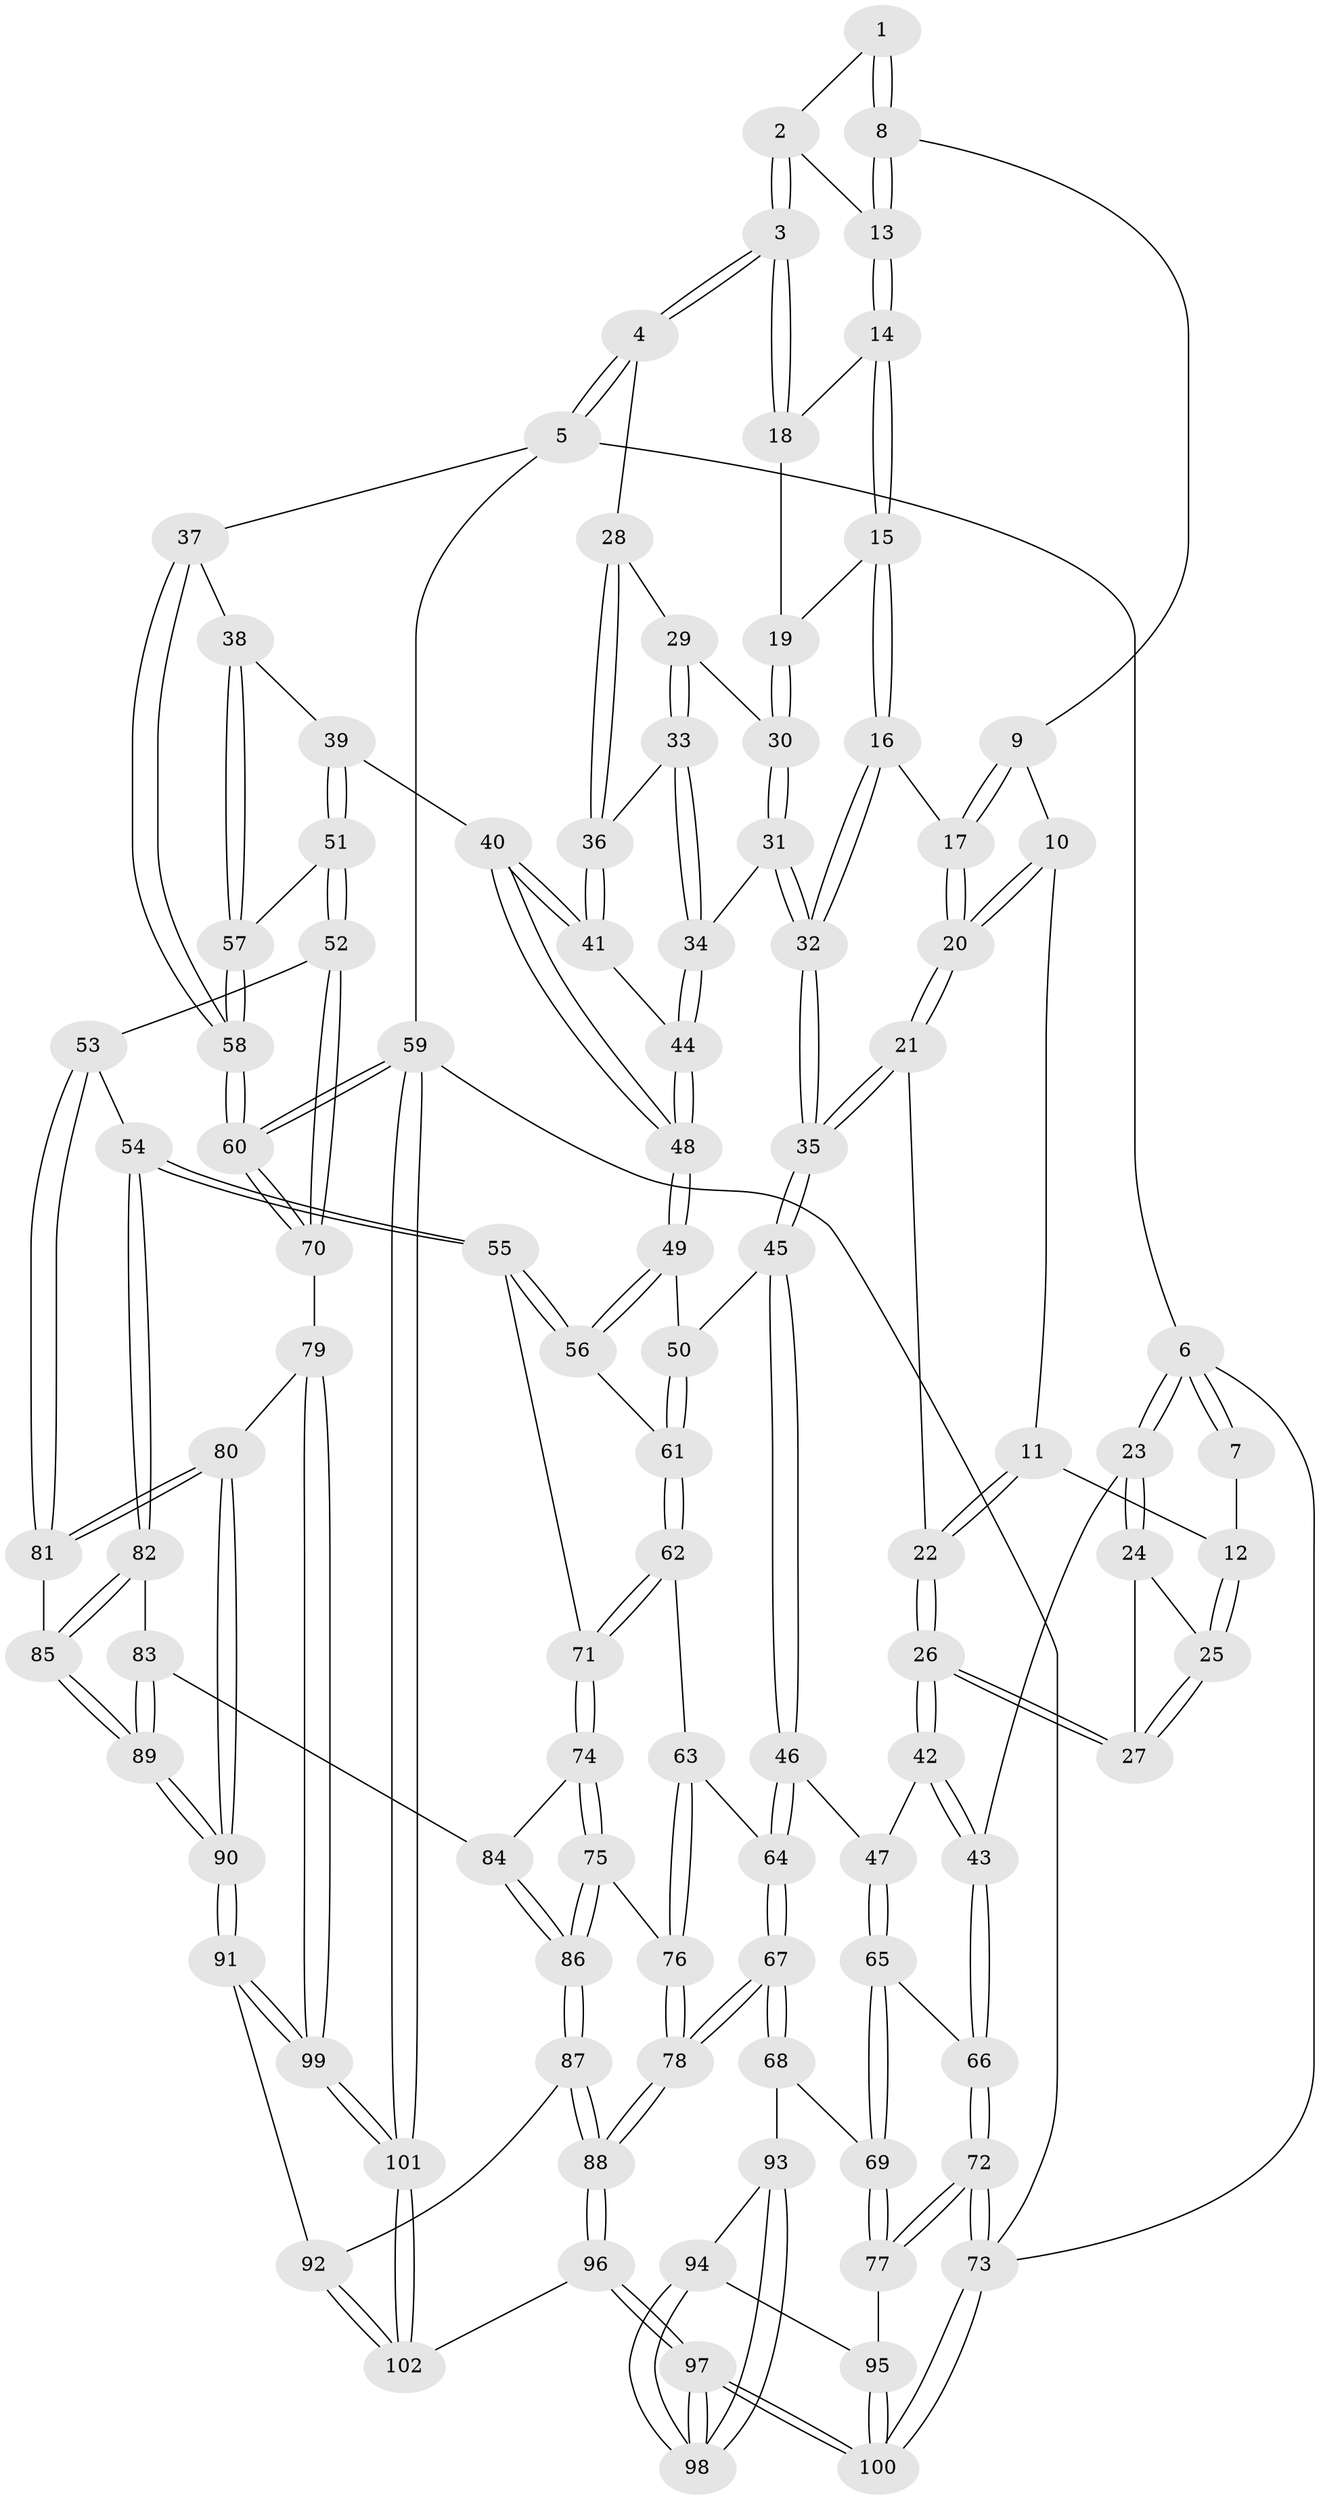 // Generated by graph-tools (version 1.1) at 2025/38/02/21/25 10:38:58]
// undirected, 102 vertices, 252 edges
graph export_dot {
graph [start="1"]
  node [color=gray90,style=filled];
  1 [pos="+0.3780107794111896+0"];
  2 [pos="+0.7205757676659376+0"];
  3 [pos="+1+0"];
  4 [pos="+1+0"];
  5 [pos="+1+0"];
  6 [pos="+0+0"];
  7 [pos="+0.21171392263060287+0"];
  8 [pos="+0.3988464312896949+0"];
  9 [pos="+0.39477845899371544+0.016025604353297498"];
  10 [pos="+0.3105296606090588+0.1589148288713419"];
  11 [pos="+0.21413207510744137+0.14481986058441046"];
  12 [pos="+0.1728530576707807+0.1255889214712266"];
  13 [pos="+0.5325438086322387+0.08109034115808988"];
  14 [pos="+0.5339691332527317+0.15603253536627998"];
  15 [pos="+0.5229756634273236+0.1873189654005111"];
  16 [pos="+0.5091790805627259+0.1932648304184871"];
  17 [pos="+0.49659558319059927+0.19072273428469866"];
  18 [pos="+0.67704693486863+0.06140063650414633"];
  19 [pos="+0.5919941092946411+0.21267029942205054"];
  20 [pos="+0.3588657897886574+0.21025295029875024"];
  21 [pos="+0.3421188260503559+0.3295789634341416"];
  22 [pos="+0.23924999246607845+0.3355018302110935"];
  23 [pos="+0+0.19203062557281617"];
  24 [pos="+0+0.1708638383962002"];
  25 [pos="+0.13135665300850038+0.14786936343155696"];
  26 [pos="+0.16326546995444882+0.37825191489029175"];
  27 [pos="+0.15372231475999978+0.3321730178679763"];
  28 [pos="+0.8020177136451448+0.1754743713806936"];
  29 [pos="+0.6396645334344121+0.2210454556474761"];
  30 [pos="+0.6107353609531555+0.22199974252597443"];
  31 [pos="+0.602712027522854+0.3644179138803449"];
  32 [pos="+0.49341041308517164+0.38275051494442897"];
  33 [pos="+0.6838703891187686+0.3514874789868649"];
  34 [pos="+0.6418952953613634+0.3790213884070506"];
  35 [pos="+0.4310805090045392+0.44331004734931484"];
  36 [pos="+0.7666305866989681+0.32619476928787605"];
  37 [pos="+1+0.07168728681546947"];
  38 [pos="+1+0.12477704472435344"];
  39 [pos="+0.8529372918757608+0.4411149696749042"];
  40 [pos="+0.827255605558751+0.42351653023569485"];
  41 [pos="+0.7951656737386437+0.37780152350123425"];
  42 [pos="+0.1495288440090078+0.3992127855991378"];
  43 [pos="+0+0.386766642635956"];
  44 [pos="+0.6611235323430354+0.4464445522446022"];
  45 [pos="+0.43032020329398624+0.45037567603509604"];
  46 [pos="+0.40920166576146977+0.4784985524408176"];
  47 [pos="+0.20995123593437398+0.5201686469396939"];
  48 [pos="+0.6666110713227106+0.48272419199833627"];
  49 [pos="+0.6618097551477721+0.4992163370309595"];
  50 [pos="+0.5372885123770405+0.5078784037805419"];
  51 [pos="+0.8682162773249558+0.5288734816100591"];
  52 [pos="+0.8446787655600947+0.5953255752428744"];
  53 [pos="+0.7920368426419727+0.6280715535732645"];
  54 [pos="+0.7582813446064229+0.6351215694578567"];
  55 [pos="+0.7578767854100972+0.6350710081120041"];
  56 [pos="+0.6753193693308419+0.5263624371554138"];
  57 [pos="+0.9392165020488518+0.5177597751640797"];
  58 [pos="+1+0.546967125326611"];
  59 [pos="+1+1"];
  60 [pos="+1+0.7447804574241863"];
  61 [pos="+0.5666301851011661+0.6100593667517591"];
  62 [pos="+0.5666705512140031+0.6454298303980217"];
  63 [pos="+0.5446623713789008+0.6619729351452043"];
  64 [pos="+0.41485702277419384+0.6360342129561614"];
  65 [pos="+0.17608971774222018+0.6049925804922918"];
  66 [pos="+0+0.4130696921751046"];
  67 [pos="+0.33837698092939605+0.746804937153328"];
  68 [pos="+0.2950722257768598+0.7394737753829026"];
  69 [pos="+0.17516455464833663+0.6225419266665979"];
  70 [pos="+1+0.7436475717876261"];
  71 [pos="+0.7075284084930616+0.6610112607178975"];
  72 [pos="+0+0.7488693909926064"];
  73 [pos="+0+1"];
  74 [pos="+0.6822297743151831+0.7052435259803933"];
  75 [pos="+0.6042242151777376+0.7754922656252353"];
  76 [pos="+0.5479075683495153+0.7348129063571643"];
  77 [pos="+0+0.7538872256901412"];
  78 [pos="+0.4040189479033413+0.836555865081732"];
  79 [pos="+0.9596296251849078+0.810913600415808"];
  80 [pos="+0.9142200006201744+0.8016973604804019"];
  81 [pos="+0.865330338365671+0.7715346579614542"];
  82 [pos="+0.7608080669827324+0.7211173379092523"];
  83 [pos="+0.7210958846355758+0.8141864283803183"];
  84 [pos="+0.6942609956966974+0.8008768620469217"];
  85 [pos="+0.793619108692197+0.8152353240619648"];
  86 [pos="+0.6115344393407557+0.8292845327341593"];
  87 [pos="+0.5963649060070302+0.8882251540487546"];
  88 [pos="+0.42504948651506325+0.9070831187742999"];
  89 [pos="+0.7677402272278525+0.8891430647379209"];
  90 [pos="+0.768821438292264+0.9025246395522609"];
  91 [pos="+0.7586333278930942+0.9625857354155467"];
  92 [pos="+0.6034806749903766+0.893744191801149"];
  93 [pos="+0.21964208942664407+0.8104050098085116"];
  94 [pos="+0.11010097388704482+0.825018457807402"];
  95 [pos="+0.06499890807506982+0.8259399432510931"];
  96 [pos="+0.3119895761025514+1"];
  97 [pos="+0.2330435791388389+1"];
  98 [pos="+0.2133592661659295+0.9386946171130688"];
  99 [pos="+0.8317991987491791+1"];
  100 [pos="+0.21596381073961027+1"];
  101 [pos="+0.8738975230588119+1"];
  102 [pos="+0.5551666183165881+1"];
  1 -- 2;
  1 -- 8;
  1 -- 8;
  2 -- 3;
  2 -- 3;
  2 -- 13;
  3 -- 4;
  3 -- 4;
  3 -- 18;
  3 -- 18;
  4 -- 5;
  4 -- 5;
  4 -- 28;
  5 -- 6;
  5 -- 37;
  5 -- 59;
  6 -- 7;
  6 -- 7;
  6 -- 23;
  6 -- 23;
  6 -- 73;
  7 -- 12;
  8 -- 9;
  8 -- 13;
  8 -- 13;
  9 -- 10;
  9 -- 17;
  9 -- 17;
  10 -- 11;
  10 -- 20;
  10 -- 20;
  11 -- 12;
  11 -- 22;
  11 -- 22;
  12 -- 25;
  12 -- 25;
  13 -- 14;
  13 -- 14;
  14 -- 15;
  14 -- 15;
  14 -- 18;
  15 -- 16;
  15 -- 16;
  15 -- 19;
  16 -- 17;
  16 -- 32;
  16 -- 32;
  17 -- 20;
  17 -- 20;
  18 -- 19;
  19 -- 30;
  19 -- 30;
  20 -- 21;
  20 -- 21;
  21 -- 22;
  21 -- 35;
  21 -- 35;
  22 -- 26;
  22 -- 26;
  23 -- 24;
  23 -- 24;
  23 -- 43;
  24 -- 25;
  24 -- 27;
  25 -- 27;
  25 -- 27;
  26 -- 27;
  26 -- 27;
  26 -- 42;
  26 -- 42;
  28 -- 29;
  28 -- 36;
  28 -- 36;
  29 -- 30;
  29 -- 33;
  29 -- 33;
  30 -- 31;
  30 -- 31;
  31 -- 32;
  31 -- 32;
  31 -- 34;
  32 -- 35;
  32 -- 35;
  33 -- 34;
  33 -- 34;
  33 -- 36;
  34 -- 44;
  34 -- 44;
  35 -- 45;
  35 -- 45;
  36 -- 41;
  36 -- 41;
  37 -- 38;
  37 -- 58;
  37 -- 58;
  38 -- 39;
  38 -- 57;
  38 -- 57;
  39 -- 40;
  39 -- 51;
  39 -- 51;
  40 -- 41;
  40 -- 41;
  40 -- 48;
  40 -- 48;
  41 -- 44;
  42 -- 43;
  42 -- 43;
  42 -- 47;
  43 -- 66;
  43 -- 66;
  44 -- 48;
  44 -- 48;
  45 -- 46;
  45 -- 46;
  45 -- 50;
  46 -- 47;
  46 -- 64;
  46 -- 64;
  47 -- 65;
  47 -- 65;
  48 -- 49;
  48 -- 49;
  49 -- 50;
  49 -- 56;
  49 -- 56;
  50 -- 61;
  50 -- 61;
  51 -- 52;
  51 -- 52;
  51 -- 57;
  52 -- 53;
  52 -- 70;
  52 -- 70;
  53 -- 54;
  53 -- 81;
  53 -- 81;
  54 -- 55;
  54 -- 55;
  54 -- 82;
  54 -- 82;
  55 -- 56;
  55 -- 56;
  55 -- 71;
  56 -- 61;
  57 -- 58;
  57 -- 58;
  58 -- 60;
  58 -- 60;
  59 -- 60;
  59 -- 60;
  59 -- 101;
  59 -- 101;
  59 -- 73;
  60 -- 70;
  60 -- 70;
  61 -- 62;
  61 -- 62;
  62 -- 63;
  62 -- 71;
  62 -- 71;
  63 -- 64;
  63 -- 76;
  63 -- 76;
  64 -- 67;
  64 -- 67;
  65 -- 66;
  65 -- 69;
  65 -- 69;
  66 -- 72;
  66 -- 72;
  67 -- 68;
  67 -- 68;
  67 -- 78;
  67 -- 78;
  68 -- 69;
  68 -- 93;
  69 -- 77;
  69 -- 77;
  70 -- 79;
  71 -- 74;
  71 -- 74;
  72 -- 73;
  72 -- 73;
  72 -- 77;
  72 -- 77;
  73 -- 100;
  73 -- 100;
  74 -- 75;
  74 -- 75;
  74 -- 84;
  75 -- 76;
  75 -- 86;
  75 -- 86;
  76 -- 78;
  76 -- 78;
  77 -- 95;
  78 -- 88;
  78 -- 88;
  79 -- 80;
  79 -- 99;
  79 -- 99;
  80 -- 81;
  80 -- 81;
  80 -- 90;
  80 -- 90;
  81 -- 85;
  82 -- 83;
  82 -- 85;
  82 -- 85;
  83 -- 84;
  83 -- 89;
  83 -- 89;
  84 -- 86;
  84 -- 86;
  85 -- 89;
  85 -- 89;
  86 -- 87;
  86 -- 87;
  87 -- 88;
  87 -- 88;
  87 -- 92;
  88 -- 96;
  88 -- 96;
  89 -- 90;
  89 -- 90;
  90 -- 91;
  90 -- 91;
  91 -- 92;
  91 -- 99;
  91 -- 99;
  92 -- 102;
  92 -- 102;
  93 -- 94;
  93 -- 98;
  93 -- 98;
  94 -- 95;
  94 -- 98;
  94 -- 98;
  95 -- 100;
  95 -- 100;
  96 -- 97;
  96 -- 97;
  96 -- 102;
  97 -- 98;
  97 -- 98;
  97 -- 100;
  97 -- 100;
  99 -- 101;
  99 -- 101;
  101 -- 102;
  101 -- 102;
}
